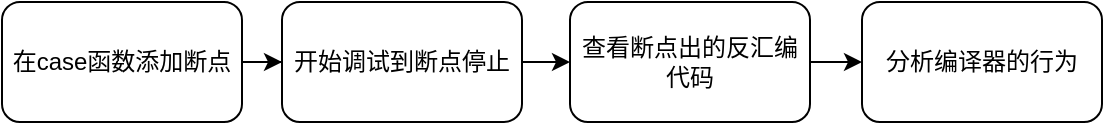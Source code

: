 <mxfile version="13.10.0" type="embed">
    <diagram id="c4ScdZsBtmXr-i1jcb64" name="第 1 页">
        <mxGraphModel dx="561" dy="437" grid="1" gridSize="10" guides="1" tooltips="1" connect="1" arrows="1" fold="1" page="1" pageScale="1" pageWidth="827" pageHeight="1169" math="0" shadow="0">
            <root>
                <mxCell id="0"/>
                <mxCell id="1" parent="0"/>
                <mxCell id="6" value="" style="edgeStyle=orthogonalEdgeStyle;rounded=0;orthogonalLoop=1;jettySize=auto;html=1;" parent="1" source="2" target="3" edge="1">
                    <mxGeometry relative="1" as="geometry"/>
                </mxCell>
                <mxCell id="2" value="在case函数添加断点" style="rounded=1;whiteSpace=wrap;html=1;" parent="1" vertex="1">
                    <mxGeometry x="190" y="10" width="120" height="60" as="geometry"/>
                </mxCell>
                <mxCell id="7" value="" style="edgeStyle=orthogonalEdgeStyle;rounded=0;orthogonalLoop=1;jettySize=auto;html=1;" parent="1" source="3" target="4" edge="1">
                    <mxGeometry relative="1" as="geometry"/>
                </mxCell>
                <mxCell id="3" value="开始调试到断点停止" style="rounded=1;whiteSpace=wrap;html=1;" parent="1" vertex="1">
                    <mxGeometry x="330" y="10" width="120" height="60" as="geometry"/>
                </mxCell>
                <mxCell id="8" value="" style="edgeStyle=orthogonalEdgeStyle;rounded=0;orthogonalLoop=1;jettySize=auto;html=1;" parent="1" source="4" target="5" edge="1">
                    <mxGeometry relative="1" as="geometry"/>
                </mxCell>
                <mxCell id="4" value="查看断点出的反汇编代码" style="rounded=1;whiteSpace=wrap;html=1;" parent="1" vertex="1">
                    <mxGeometry x="474" y="10" width="120" height="60" as="geometry"/>
                </mxCell>
                <mxCell id="5" value="分析编译器的行为" style="rounded=1;whiteSpace=wrap;html=1;" parent="1" vertex="1">
                    <mxGeometry x="620" y="10" width="120" height="60" as="geometry"/>
                </mxCell>
            </root>
        </mxGraphModel>
    </diagram>
</mxfile>